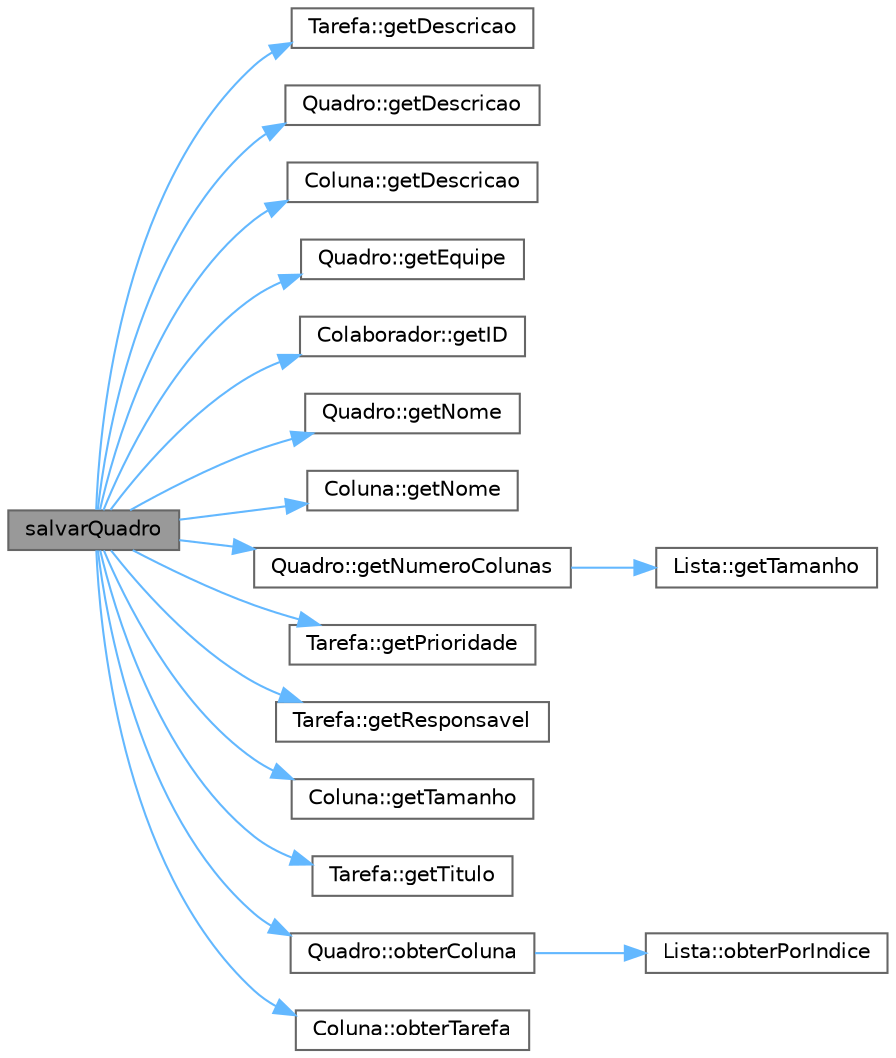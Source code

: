 digraph "salvarQuadro"
{
 // INTERACTIVE_SVG=YES
 // LATEX_PDF_SIZE
  bgcolor="transparent";
  edge [fontname=Helvetica,fontsize=10,labelfontname=Helvetica,labelfontsize=10];
  node [fontname=Helvetica,fontsize=10,shape=box,height=0.2,width=0.4];
  rankdir="LR";
  Node1 [id="Node000001",label="salvarQuadro",height=0.2,width=0.4,color="gray40", fillcolor="grey60", style="filled", fontcolor="black",tooltip="Salva o quadro KanBan em um arquivo."];
  Node1 -> Node2 [id="edge17_Node000001_Node000002",color="steelblue1",style="solid",tooltip=" "];
  Node2 [id="Node000002",label="Tarefa::getDescricao",height=0.2,width=0.4,color="grey40", fillcolor="white", style="filled",URL="$da/d23/class_tarefa.html#ae2d353e0cd6fa0eb8d4d70eb36b49a10",tooltip="Obtém a descrição da tarefa."];
  Node1 -> Node3 [id="edge18_Node000001_Node000003",color="steelblue1",style="solid",tooltip=" "];
  Node3 [id="Node000003",label="Quadro::getDescricao",height=0.2,width=0.4,color="grey40", fillcolor="white", style="filled",URL="$d1/d13/class_quadro.html#a7a8e238c28a7fb111f555a8508041824",tooltip="Obtém a descrição do quadro."];
  Node1 -> Node4 [id="edge19_Node000001_Node000004",color="steelblue1",style="solid",tooltip=" "];
  Node4 [id="Node000004",label="Coluna::getDescricao",height=0.2,width=0.4,color="grey40", fillcolor="white", style="filled",URL="$d3/d3c/class_coluna.html#a2a359c5e42f66995c0529b2f2184d33f",tooltip="Obtém a descrição da coluna."];
  Node1 -> Node5 [id="edge20_Node000001_Node000005",color="steelblue1",style="solid",tooltip=" "];
  Node5 [id="Node000005",label="Quadro::getEquipe",height=0.2,width=0.4,color="grey40", fillcolor="white", style="filled",URL="$d1/d13/class_quadro.html#a1cc0b576c7787cc7c82019a3fd424822",tooltip="Obtém a equipe de colaboradores do quadro."];
  Node1 -> Node6 [id="edge21_Node000001_Node000006",color="steelblue1",style="solid",tooltip=" "];
  Node6 [id="Node000006",label="Colaborador::getID",height=0.2,width=0.4,color="grey40", fillcolor="white", style="filled",URL="$dc/dd3/class_colaborador.html#ad5284a3ae726d3cc39f160005b30c66d",tooltip="Obtém o ID único do colaborador."];
  Node1 -> Node7 [id="edge22_Node000001_Node000007",color="steelblue1",style="solid",tooltip=" "];
  Node7 [id="Node000007",label="Quadro::getNome",height=0.2,width=0.4,color="grey40", fillcolor="white", style="filled",URL="$d1/d13/class_quadro.html#ae87472bb79c7073b7d6747d930d41a23",tooltip="Obtém o nome do quadro."];
  Node1 -> Node8 [id="edge23_Node000001_Node000008",color="steelblue1",style="solid",tooltip=" "];
  Node8 [id="Node000008",label="Coluna::getNome",height=0.2,width=0.4,color="grey40", fillcolor="white", style="filled",URL="$d3/d3c/class_coluna.html#a25ecf45ce1e1c7a03b9c92d4a5da0544",tooltip="Obtém o nome da coluna."];
  Node1 -> Node9 [id="edge24_Node000001_Node000009",color="steelblue1",style="solid",tooltip=" "];
  Node9 [id="Node000009",label="Quadro::getNumeroColunas",height=0.2,width=0.4,color="grey40", fillcolor="white", style="filled",URL="$d1/d13/class_quadro.html#aad88cee2be59e368c4c09166a7777fb9",tooltip="Obtém o número de colunas do quadro."];
  Node9 -> Node10 [id="edge25_Node000009_Node000010",color="steelblue1",style="solid",tooltip=" "];
  Node10 [id="Node000010",label="Lista::getTamanho",height=0.2,width=0.4,color="grey40", fillcolor="white", style="filled",URL="$db/dba/class_lista.html#a5cd63f61264afc88d0a6c290f7cb7320",tooltip="Obtém o tamanho da lista."];
  Node1 -> Node11 [id="edge26_Node000001_Node000011",color="steelblue1",style="solid",tooltip=" "];
  Node11 [id="Node000011",label="Tarefa::getPrioridade",height=0.2,width=0.4,color="grey40", fillcolor="white", style="filled",URL="$da/d23/class_tarefa.html#a7bf9fd90402ab301884f4dcbb36dcec8",tooltip="Obtém a prioridade da tarefa."];
  Node1 -> Node12 [id="edge27_Node000001_Node000012",color="steelblue1",style="solid",tooltip=" "];
  Node12 [id="Node000012",label="Tarefa::getResponsavel",height=0.2,width=0.4,color="grey40", fillcolor="white", style="filled",URL="$da/d23/class_tarefa.html#a5a24414bd9d3ee8186112415cb7a9bcd",tooltip="Obtém o responsável pela tarefa."];
  Node1 -> Node13 [id="edge28_Node000001_Node000013",color="steelblue1",style="solid",tooltip=" "];
  Node13 [id="Node000013",label="Coluna::getTamanho",height=0.2,width=0.4,color="grey40", fillcolor="white", style="filled",URL="$d3/d3c/class_coluna.html#a98df8d945c71c2cdc352d610325fea02",tooltip="Obtém o tamanho da coluna, ou seja, a quantidade de tarefas nela contidas."];
  Node1 -> Node14 [id="edge29_Node000001_Node000014",color="steelblue1",style="solid",tooltip=" "];
  Node14 [id="Node000014",label="Tarefa::getTitulo",height=0.2,width=0.4,color="grey40", fillcolor="white", style="filled",URL="$da/d23/class_tarefa.html#acafe89fa135d5af459beff157c292faa",tooltip="Obtém o título da tarefa."];
  Node1 -> Node15 [id="edge30_Node000001_Node000015",color="steelblue1",style="solid",tooltip=" "];
  Node15 [id="Node000015",label="Quadro::obterColuna",height=0.2,width=0.4,color="grey40", fillcolor="white", style="filled",URL="$d1/d13/class_quadro.html#acdcb5194cb4b20e50f6211df473b59f2",tooltip="Obtém uma coluna do quadro pelo índice."];
  Node15 -> Node16 [id="edge31_Node000015_Node000016",color="steelblue1",style="solid",tooltip=" "];
  Node16 [id="Node000016",label="Lista::obterPorIndice",height=0.2,width=0.4,color="grey40", fillcolor="white", style="filled",URL="$db/dba/class_lista.html#adb2dfb16eaf99f99fc1b39bf847af9bd",tooltip="Obtém a coluna da lista pelo índice."];
  Node1 -> Node17 [id="edge32_Node000001_Node000017",color="steelblue1",style="solid",tooltip=" "];
  Node17 [id="Node000017",label="Coluna::obterTarefa",height=0.2,width=0.4,color="grey40", fillcolor="white", style="filled",URL="$d3/d3c/class_coluna.html#a1b697b50e065b83454e023c4ab24c4ef",tooltip="Obtém uma tarefa da coluna pelo seu índice."];
}
